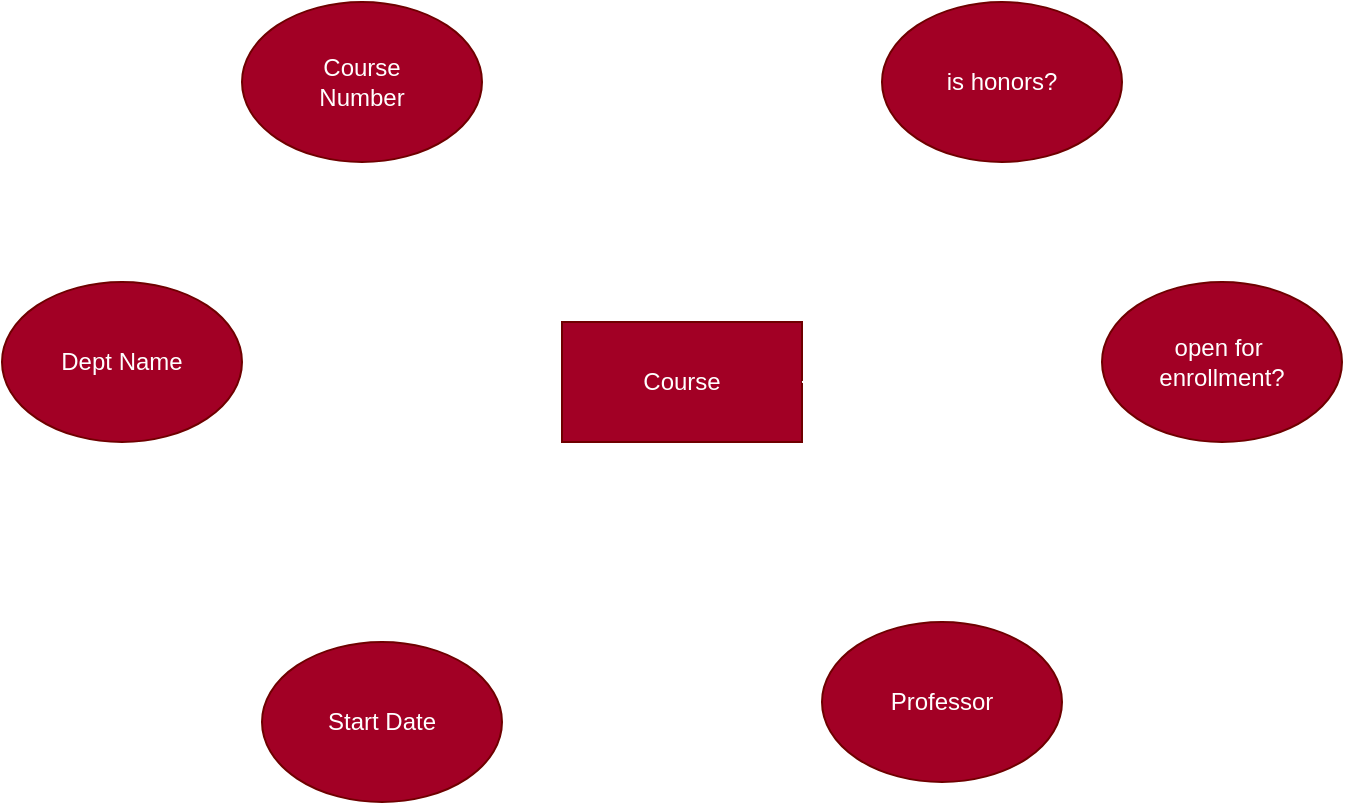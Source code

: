<mxfile>
    <diagram id="tY5X_A7UOeRL1SmZCwxO" name="Page-1">
        <mxGraphModel dx="1106" dy="827" grid="1" gridSize="10" guides="1" tooltips="1" connect="1" arrows="1" fold="1" page="1" pageScale="1" pageWidth="850" pageHeight="1100" math="0" shadow="0">
            <root>
                <mxCell id="0"/>
                <mxCell id="1" parent="0"/>
                <mxCell id="8" value="Course" style="rounded=0;whiteSpace=wrap;html=1;fillColor=#a20025;fontColor=#ffffff;strokeColor=#6F0000;" vertex="1" parent="1">
                    <mxGeometry x="360" y="400" width="120" height="60" as="geometry"/>
                </mxCell>
                <mxCell id="16" style="edgeStyle=none;html=1;entryX=0.192;entryY=-0.033;entryDx=0;entryDy=0;entryPerimeter=0;endArrow=none;endFill=0;fillColor=#a20025;strokeColor=#FFFFFF;" edge="1" parent="1" source="9" target="8">
                    <mxGeometry relative="1" as="geometry"/>
                </mxCell>
                <mxCell id="9" value="Course&lt;br&gt;Number" style="ellipse;whiteSpace=wrap;html=1;fillColor=#a20025;fontColor=#ffffff;strokeColor=#6F0000;" vertex="1" parent="1">
                    <mxGeometry x="200" y="240" width="120" height="80" as="geometry"/>
                </mxCell>
                <mxCell id="21" style="edgeStyle=none;html=1;entryX=0.817;entryY=-0.083;entryDx=0;entryDy=0;entryPerimeter=0;endArrow=none;endFill=0;fillColor=#a20025;strokeColor=#FFFFFF;" edge="1" parent="1" source="10" target="8">
                    <mxGeometry relative="1" as="geometry"/>
                </mxCell>
                <mxCell id="10" value="is honors?" style="ellipse;whiteSpace=wrap;html=1;fillColor=#a20025;fontColor=#ffffff;strokeColor=#6F0000;" vertex="1" parent="1">
                    <mxGeometry x="520" y="240" width="120" height="80" as="geometry"/>
                </mxCell>
                <mxCell id="20" style="edgeStyle=none;html=1;entryX=1;entryY=0.5;entryDx=0;entryDy=0;endArrow=none;endFill=0;fillColor=#a20025;strokeColor=#FFFFFF;" edge="1" parent="1" source="11" target="8">
                    <mxGeometry relative="1" as="geometry"/>
                </mxCell>
                <mxCell id="11" value="open for&amp;nbsp;&lt;br&gt;enrollment?" style="ellipse;whiteSpace=wrap;html=1;fillColor=#a20025;fontColor=#ffffff;strokeColor=#6F0000;" vertex="1" parent="1">
                    <mxGeometry x="630" y="380" width="120" height="80" as="geometry"/>
                </mxCell>
                <mxCell id="17" style="edgeStyle=none;html=1;entryX=-0.017;entryY=0.4;entryDx=0;entryDy=0;entryPerimeter=0;endArrow=none;endFill=0;fillColor=#a20025;strokeColor=#FFFFFF;" edge="1" parent="1" source="12" target="8">
                    <mxGeometry relative="1" as="geometry"/>
                </mxCell>
                <mxCell id="12" value="Dept Name" style="ellipse;whiteSpace=wrap;html=1;fillColor=#a20025;fontColor=#ffffff;strokeColor=#6F0000;" vertex="1" parent="1">
                    <mxGeometry x="80" y="380" width="120" height="80" as="geometry"/>
                </mxCell>
                <mxCell id="18" style="edgeStyle=none;html=1;entryX=0.183;entryY=1.05;entryDx=0;entryDy=0;entryPerimeter=0;endArrow=none;endFill=0;fillColor=#a20025;strokeColor=#FFFFFF;" edge="1" parent="1" source="13" target="8">
                    <mxGeometry relative="1" as="geometry"/>
                </mxCell>
                <mxCell id="13" value="Start Date" style="ellipse;whiteSpace=wrap;html=1;fillColor=#a20025;fontColor=#ffffff;strokeColor=#6F0000;" vertex="1" parent="1">
                    <mxGeometry x="210" y="560" width="120" height="80" as="geometry"/>
                </mxCell>
                <mxCell id="19" style="edgeStyle=none;html=1;entryX=0.833;entryY=1.05;entryDx=0;entryDy=0;entryPerimeter=0;endArrow=none;endFill=0;fillColor=#a20025;strokeColor=#FFFFFF;" edge="1" parent="1" source="14" target="8">
                    <mxGeometry relative="1" as="geometry"/>
                </mxCell>
                <mxCell id="14" value="Professor" style="ellipse;whiteSpace=wrap;html=1;fillColor=#a20025;fontColor=#ffffff;strokeColor=#6F0000;" vertex="1" parent="1">
                    <mxGeometry x="490" y="550" width="120" height="80" as="geometry"/>
                </mxCell>
            </root>
        </mxGraphModel>
    </diagram>
</mxfile>